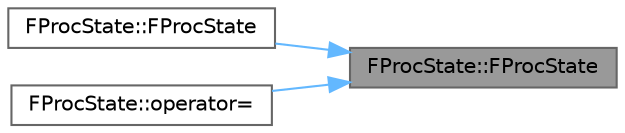 digraph "FProcState::FProcState"
{
 // INTERACTIVE_SVG=YES
 // LATEX_PDF_SIZE
  bgcolor="transparent";
  edge [fontname=Helvetica,fontsize=10,labelfontname=Helvetica,labelfontsize=10];
  node [fontname=Helvetica,fontsize=10,shape=box,height=0.2,width=0.4];
  rankdir="RL";
  Node1 [id="Node000001",label="FProcState::FProcState",height=0.2,width=0.4,color="gray40", fillcolor="grey60", style="filled", fontcolor="black",tooltip="Default constructor."];
  Node1 -> Node2 [id="edge1_Node000001_Node000002",dir="back",color="steelblue1",style="solid",tooltip=" "];
  Node2 [id="Node000002",label="FProcState::FProcState",height=0.2,width=0.4,color="grey40", fillcolor="white", style="filled",URL="$da/df7/structFProcState.html#a63e097aed862a8d2c5ec7f630ffd7919",tooltip="Copy constructor - should not be publicly accessible."];
  Node1 -> Node3 [id="edge2_Node000001_Node000003",dir="back",color="steelblue1",style="solid",tooltip=" "];
  Node3 [id="Node000003",label="FProcState::operator=",height=0.2,width=0.4,color="grey40", fillcolor="white", style="filled",URL="$da/df7/structFProcState.html#aa71ed75965cd5c054105b8a462040f37",tooltip="Assignment operator - should not be publicly accessible."];
}
